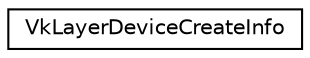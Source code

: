 digraph "Graphical Class Hierarchy"
{
 // LATEX_PDF_SIZE
  edge [fontname="Helvetica",fontsize="10",labelfontname="Helvetica",labelfontsize="10"];
  node [fontname="Helvetica",fontsize="10",shape=record];
  rankdir="LR";
  Node0 [label="VkLayerDeviceCreateInfo",height=0.2,width=0.4,color="black", fillcolor="white", style="filled",URL="$d1/d6c/structVkLayerDeviceCreateInfo.html",tooltip=" "];
}
